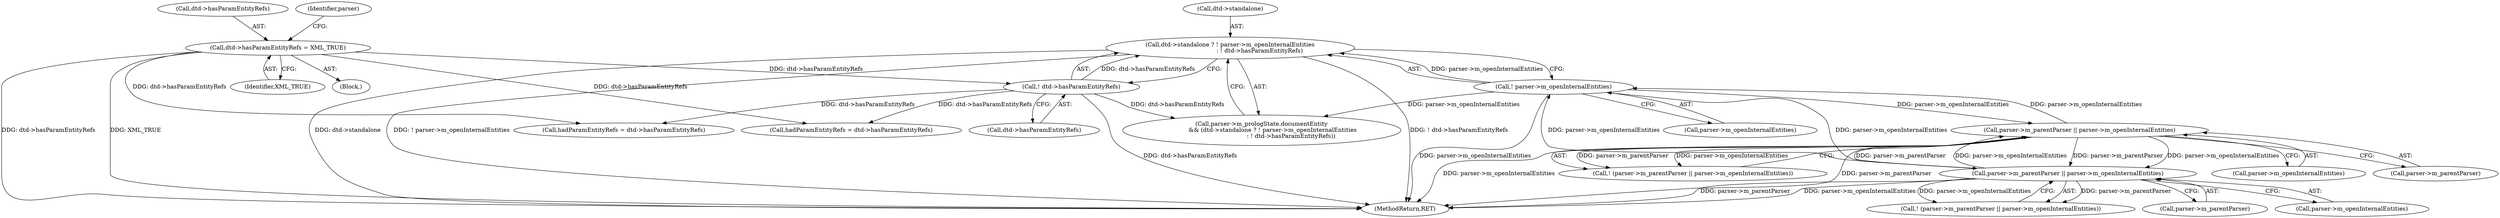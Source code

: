 digraph "0_libexpat_c20b758c332d9a13afbbb276d30db1d183a85d43@API" {
"1002691" [label="(Call,dtd->standalone ? ! parser->m_openInternalEntities\n                                : ! dtd->hasParamEntityRefs)"];
"1002695" [label="(Call,! parser->m_openInternalEntities)"];
"1001928" [label="(Call,parser->m_parentParser || parser->m_openInternalEntities)"];
"1002046" [label="(Call,parser->m_parentParser || parser->m_openInternalEntities)"];
"1002699" [label="(Call,! dtd->hasParamEntityRefs)"];
"1002623" [label="(Call,dtd->hasParamEntityRefs = XML_TRUE)"];
"1002695" [label="(Call,! parser->m_openInternalEntities)"];
"1003371" [label="(MethodReturn,RET)"];
"1002045" [label="(Call,! (parser->m_parentParser || parser->m_openInternalEntities))"];
"1001927" [label="(Call,! (parser->m_parentParser || parser->m_openInternalEntities))"];
"1002699" [label="(Call,! dtd->hasParamEntityRefs)"];
"1002685" [label="(Call,parser->m_prologState.documentEntity\n            && (dtd->standalone ? ! parser->m_openInternalEntities\n                                : ! dtd->hasParamEntityRefs))"];
"1002047" [label="(Call,parser->m_parentParser)"];
"1002627" [label="(Identifier,XML_TRUE)"];
"1000354" [label="(Block,)"];
"1002624" [label="(Call,dtd->hasParamEntityRefs)"];
"1002692" [label="(Call,dtd->standalone)"];
"1002696" [label="(Call,parser->m_openInternalEntities)"];
"1000678" [label="(Call,hadParamEntityRefs = dtd->hasParamEntityRefs)"];
"1002046" [label="(Call,parser->m_parentParser || parser->m_openInternalEntities)"];
"1002691" [label="(Call,dtd->standalone ? ! parser->m_openInternalEntities\n                                : ! dtd->hasParamEntityRefs)"];
"1001932" [label="(Call,parser->m_openInternalEntities)"];
"1000809" [label="(Call,hadParamEntityRefs = dtd->hasParamEntityRefs)"];
"1001928" [label="(Call,parser->m_parentParser || parser->m_openInternalEntities)"];
"1002623" [label="(Call,dtd->hasParamEntityRefs = XML_TRUE)"];
"1001929" [label="(Call,parser->m_parentParser)"];
"1002700" [label="(Call,dtd->hasParamEntityRefs)"];
"1002050" [label="(Call,parser->m_openInternalEntities)"];
"1002631" [label="(Identifier,parser)"];
"1002691" -> "1002685"  [label="AST: "];
"1002691" -> "1002695"  [label="CFG: "];
"1002691" -> "1002699"  [label="CFG: "];
"1002692" -> "1002691"  [label="AST: "];
"1002695" -> "1002691"  [label="AST: "];
"1002699" -> "1002691"  [label="AST: "];
"1002685" -> "1002691"  [label="CFG: "];
"1002691" -> "1003371"  [label="DDG: ! dtd->hasParamEntityRefs"];
"1002691" -> "1003371"  [label="DDG: dtd->standalone"];
"1002691" -> "1003371"  [label="DDG: ! parser->m_openInternalEntities"];
"1002695" -> "1002691"  [label="DDG: parser->m_openInternalEntities"];
"1002699" -> "1002691"  [label="DDG: dtd->hasParamEntityRefs"];
"1002695" -> "1002696"  [label="CFG: "];
"1002696" -> "1002695"  [label="AST: "];
"1002695" -> "1003371"  [label="DDG: parser->m_openInternalEntities"];
"1002695" -> "1001928"  [label="DDG: parser->m_openInternalEntities"];
"1002695" -> "1002046"  [label="DDG: parser->m_openInternalEntities"];
"1002695" -> "1002685"  [label="DDG: parser->m_openInternalEntities"];
"1001928" -> "1002695"  [label="DDG: parser->m_openInternalEntities"];
"1002046" -> "1002695"  [label="DDG: parser->m_openInternalEntities"];
"1001928" -> "1001927"  [label="AST: "];
"1001928" -> "1001929"  [label="CFG: "];
"1001928" -> "1001932"  [label="CFG: "];
"1001929" -> "1001928"  [label="AST: "];
"1001932" -> "1001928"  [label="AST: "];
"1001927" -> "1001928"  [label="CFG: "];
"1001928" -> "1003371"  [label="DDG: parser->m_parentParser"];
"1001928" -> "1003371"  [label="DDG: parser->m_openInternalEntities"];
"1001928" -> "1001927"  [label="DDG: parser->m_parentParser"];
"1001928" -> "1001927"  [label="DDG: parser->m_openInternalEntities"];
"1002046" -> "1001928"  [label="DDG: parser->m_parentParser"];
"1002046" -> "1001928"  [label="DDG: parser->m_openInternalEntities"];
"1001928" -> "1002046"  [label="DDG: parser->m_parentParser"];
"1001928" -> "1002046"  [label="DDG: parser->m_openInternalEntities"];
"1002046" -> "1002045"  [label="AST: "];
"1002046" -> "1002047"  [label="CFG: "];
"1002046" -> "1002050"  [label="CFG: "];
"1002047" -> "1002046"  [label="AST: "];
"1002050" -> "1002046"  [label="AST: "];
"1002045" -> "1002046"  [label="CFG: "];
"1002046" -> "1003371"  [label="DDG: parser->m_parentParser"];
"1002046" -> "1003371"  [label="DDG: parser->m_openInternalEntities"];
"1002046" -> "1002045"  [label="DDG: parser->m_parentParser"];
"1002046" -> "1002045"  [label="DDG: parser->m_openInternalEntities"];
"1002699" -> "1002700"  [label="CFG: "];
"1002700" -> "1002699"  [label="AST: "];
"1002699" -> "1003371"  [label="DDG: dtd->hasParamEntityRefs"];
"1002699" -> "1000678"  [label="DDG: dtd->hasParamEntityRefs"];
"1002699" -> "1000809"  [label="DDG: dtd->hasParamEntityRefs"];
"1002699" -> "1002685"  [label="DDG: dtd->hasParamEntityRefs"];
"1002623" -> "1002699"  [label="DDG: dtd->hasParamEntityRefs"];
"1002623" -> "1000354"  [label="AST: "];
"1002623" -> "1002627"  [label="CFG: "];
"1002624" -> "1002623"  [label="AST: "];
"1002627" -> "1002623"  [label="AST: "];
"1002631" -> "1002623"  [label="CFG: "];
"1002623" -> "1003371"  [label="DDG: dtd->hasParamEntityRefs"];
"1002623" -> "1003371"  [label="DDG: XML_TRUE"];
"1002623" -> "1000678"  [label="DDG: dtd->hasParamEntityRefs"];
"1002623" -> "1000809"  [label="DDG: dtd->hasParamEntityRefs"];
}
